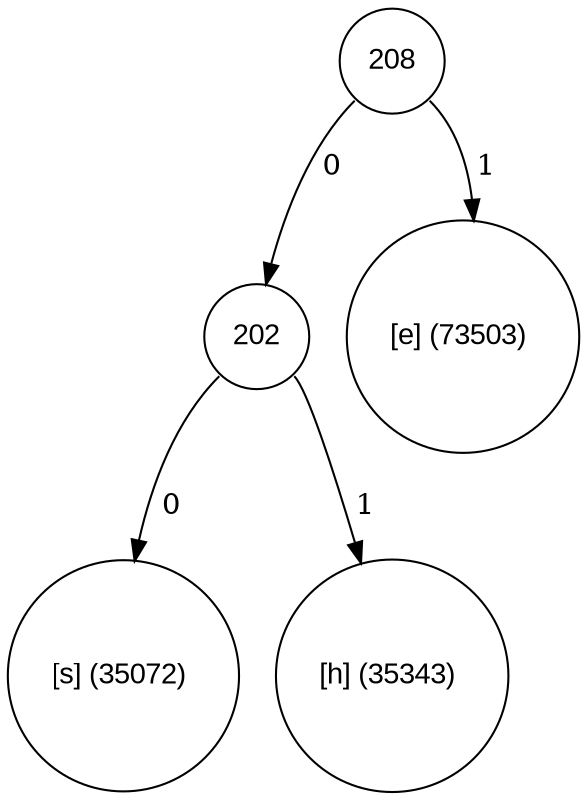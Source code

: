 digraph tree {
	node [fontname="Arial", shape="circle", width=0.5]; 

208:se -> 101 [label = " 1"]; 
101 [label = "[e] (73503) "]; 
208:sw -> 202 [label = " 0"]; 
202 [label = "202"]; 
202:se -> 104 [label = " 1"]; 
104 [label = "[h] (35343) "]; 
202:sw -> 115 [label = " 0"]; 
115 [label = "[s] (35072) "]; 
}
